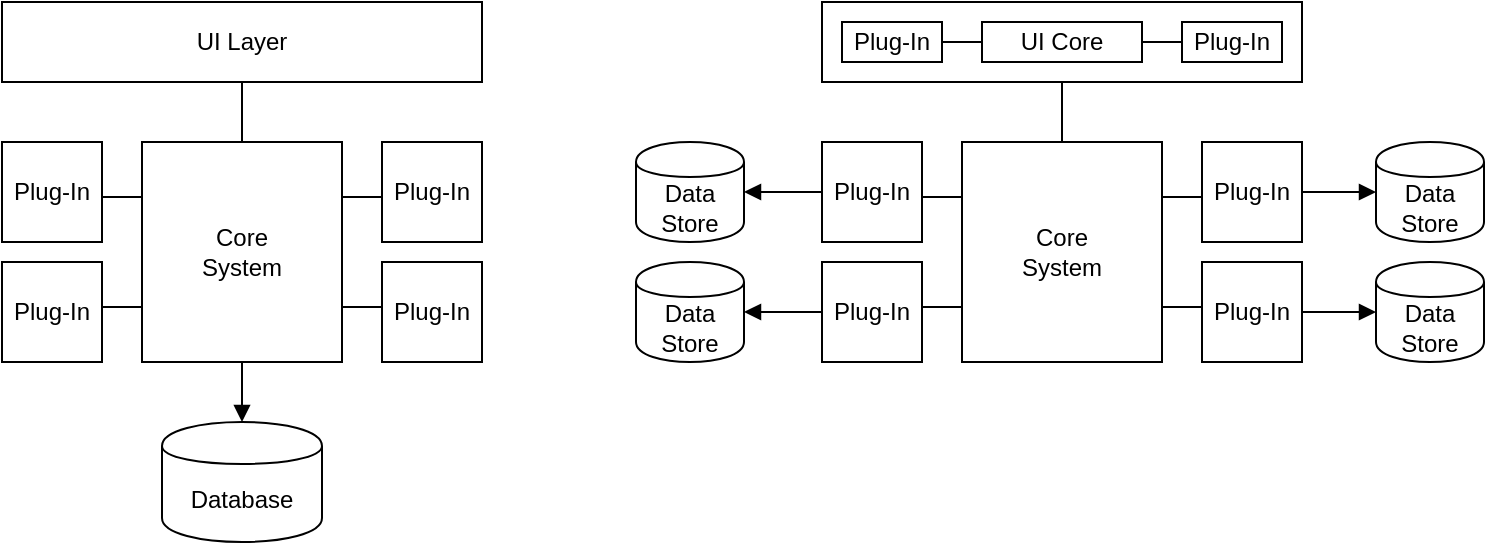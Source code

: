 <mxfile version="13.1.3">
    <diagram id="6hGFLwfOUW9BJ-s0fimq" name="Page-1">
        <mxGraphModel dx="647" dy="907" grid="1" gridSize="10" guides="1" tooltips="1" connect="1" arrows="1" fold="1" page="1" pageScale="1" pageWidth="827" pageHeight="1169" math="0" shadow="0">
            <root>
                <mxCell id="0"/>
                <mxCell id="1" parent="0"/>
                <mxCell id="99" value="" style="group" vertex="1" connectable="0" parent="1">
                    <mxGeometry x="40" y="40" width="240" height="180" as="geometry"/>
                </mxCell>
                <mxCell id="69" value="Plug-In" style="whiteSpace=wrap;html=1;aspect=fixed;fillColor=none;" vertex="1" parent="99">
                    <mxGeometry y="70" width="50" height="50" as="geometry"/>
                </mxCell>
                <mxCell id="70" value="Plug-In" style="whiteSpace=wrap;html=1;aspect=fixed;fillColor=none;" vertex="1" parent="99">
                    <mxGeometry y="130" width="50" height="50" as="geometry"/>
                </mxCell>
                <mxCell id="75" style="edgeStyle=orthogonalEdgeStyle;rounded=0;orthogonalLoop=1;jettySize=auto;html=1;exitX=1;exitY=0.25;exitDx=0;exitDy=0;endArrow=none;endFill=0;" edge="1" parent="99" source="71">
                    <mxGeometry relative="1" as="geometry">
                        <mxPoint x="190" y="97.524" as="targetPoint"/>
                    </mxGeometry>
                </mxCell>
                <mxCell id="78" style="edgeStyle=orthogonalEdgeStyle;rounded=0;orthogonalLoop=1;jettySize=auto;html=1;exitX=1;exitY=0.75;exitDx=0;exitDy=0;endArrow=none;endFill=0;" edge="1" parent="99" source="71">
                    <mxGeometry relative="1" as="geometry">
                        <mxPoint x="190" y="152.286" as="targetPoint"/>
                    </mxGeometry>
                </mxCell>
                <mxCell id="79" style="edgeStyle=orthogonalEdgeStyle;rounded=0;orthogonalLoop=1;jettySize=auto;html=1;exitX=0;exitY=0.25;exitDx=0;exitDy=0;endArrow=none;endFill=0;" edge="1" parent="99" source="71">
                    <mxGeometry relative="1" as="geometry">
                        <mxPoint x="50" y="97.524" as="targetPoint"/>
                    </mxGeometry>
                </mxCell>
                <mxCell id="80" style="edgeStyle=orthogonalEdgeStyle;rounded=0;orthogonalLoop=1;jettySize=auto;html=1;exitX=0;exitY=0.75;exitDx=0;exitDy=0;endArrow=none;endFill=0;" edge="1" parent="99" source="71">
                    <mxGeometry relative="1" as="geometry">
                        <mxPoint x="50" y="152.286" as="targetPoint"/>
                    </mxGeometry>
                </mxCell>
                <mxCell id="71" value="Core&lt;br&gt;System" style="rounded=0;whiteSpace=wrap;html=1;fillColor=none;" vertex="1" parent="99">
                    <mxGeometry x="70" y="70" width="100" height="110" as="geometry"/>
                </mxCell>
                <mxCell id="73" value="Plug-In" style="whiteSpace=wrap;html=1;aspect=fixed;fillColor=none;" vertex="1" parent="99">
                    <mxGeometry x="190" y="130" width="50" height="50" as="geometry"/>
                </mxCell>
                <mxCell id="76" value="Plug-In" style="whiteSpace=wrap;html=1;aspect=fixed;fillColor=none;" vertex="1" parent="99">
                    <mxGeometry x="190" y="70" width="50" height="50" as="geometry"/>
                </mxCell>
                <mxCell id="82" style="edgeStyle=orthogonalEdgeStyle;rounded=0;orthogonalLoop=1;jettySize=auto;html=1;entryX=0.5;entryY=0;entryDx=0;entryDy=0;endArrow=none;endFill=0;" edge="1" parent="99" source="81" target="71">
                    <mxGeometry relative="1" as="geometry"/>
                </mxCell>
                <mxCell id="81" value="UI Layer" style="rounded=0;whiteSpace=wrap;html=1;fillColor=none;" vertex="1" parent="99">
                    <mxGeometry width="240" height="40" as="geometry"/>
                </mxCell>
                <mxCell id="100" value="" style="group" vertex="1" connectable="0" parent="1">
                    <mxGeometry x="450" y="40" width="240" height="180" as="geometry"/>
                </mxCell>
                <mxCell id="93" value="" style="rounded=0;whiteSpace=wrap;html=1;fillColor=none;" vertex="1" parent="100">
                    <mxGeometry width="240" height="40" as="geometry"/>
                </mxCell>
                <mxCell id="83" value="Plug-In" style="whiteSpace=wrap;html=1;aspect=fixed;fillColor=none;" vertex="1" parent="100">
                    <mxGeometry y="70" width="50" height="50" as="geometry"/>
                </mxCell>
                <mxCell id="84" value="Plug-In" style="whiteSpace=wrap;html=1;aspect=fixed;fillColor=none;" vertex="1" parent="100">
                    <mxGeometry y="130" width="50" height="50" as="geometry"/>
                </mxCell>
                <mxCell id="85" style="edgeStyle=orthogonalEdgeStyle;rounded=0;orthogonalLoop=1;jettySize=auto;html=1;exitX=1;exitY=0.25;exitDx=0;exitDy=0;endArrow=none;endFill=0;" edge="1" parent="100" source="89">
                    <mxGeometry relative="1" as="geometry">
                        <mxPoint x="190" y="97.524" as="targetPoint"/>
                    </mxGeometry>
                </mxCell>
                <mxCell id="86" style="edgeStyle=orthogonalEdgeStyle;rounded=0;orthogonalLoop=1;jettySize=auto;html=1;exitX=1;exitY=0.75;exitDx=0;exitDy=0;endArrow=none;endFill=0;" edge="1" parent="100" source="89">
                    <mxGeometry relative="1" as="geometry">
                        <mxPoint x="190" y="152.286" as="targetPoint"/>
                    </mxGeometry>
                </mxCell>
                <mxCell id="87" style="edgeStyle=orthogonalEdgeStyle;rounded=0;orthogonalLoop=1;jettySize=auto;html=1;exitX=0;exitY=0.25;exitDx=0;exitDy=0;endArrow=none;endFill=0;" edge="1" parent="100" source="89">
                    <mxGeometry relative="1" as="geometry">
                        <mxPoint x="50" y="97.524" as="targetPoint"/>
                    </mxGeometry>
                </mxCell>
                <mxCell id="88" style="edgeStyle=orthogonalEdgeStyle;rounded=0;orthogonalLoop=1;jettySize=auto;html=1;exitX=0;exitY=0.75;exitDx=0;exitDy=0;endArrow=none;endFill=0;" edge="1" parent="100" source="89">
                    <mxGeometry relative="1" as="geometry">
                        <mxPoint x="50" y="152.286" as="targetPoint"/>
                    </mxGeometry>
                </mxCell>
                <mxCell id="89" value="Core&lt;br&gt;System" style="rounded=0;whiteSpace=wrap;html=1;fillColor=none;" vertex="1" parent="100">
                    <mxGeometry x="70" y="70" width="100" height="110" as="geometry"/>
                </mxCell>
                <mxCell id="90" value="Plug-In" style="whiteSpace=wrap;html=1;aspect=fixed;fillColor=none;" vertex="1" parent="100">
                    <mxGeometry x="190" y="130" width="50" height="50" as="geometry"/>
                </mxCell>
                <mxCell id="91" value="Plug-In" style="whiteSpace=wrap;html=1;aspect=fixed;fillColor=none;" vertex="1" parent="100">
                    <mxGeometry x="190" y="70" width="50" height="50" as="geometry"/>
                </mxCell>
                <mxCell id="92" style="edgeStyle=orthogonalEdgeStyle;rounded=0;orthogonalLoop=1;jettySize=auto;html=1;entryX=0.5;entryY=0;entryDx=0;entryDy=0;endArrow=none;endFill=0;" edge="1" parent="100" source="93" target="89">
                    <mxGeometry relative="1" as="geometry"/>
                </mxCell>
                <mxCell id="94" value="Plug-In" style="rounded=0;whiteSpace=wrap;html=1;fillColor=none;" vertex="1" parent="100">
                    <mxGeometry x="10" y="10" width="50" height="20" as="geometry"/>
                </mxCell>
                <mxCell id="95" value="Plug-In" style="rounded=0;whiteSpace=wrap;html=1;fillColor=none;" vertex="1" parent="100">
                    <mxGeometry x="180" y="10" width="50" height="20" as="geometry"/>
                </mxCell>
                <mxCell id="97" style="edgeStyle=orthogonalEdgeStyle;rounded=0;orthogonalLoop=1;jettySize=auto;html=1;exitX=0;exitY=0.5;exitDx=0;exitDy=0;entryX=1;entryY=0.5;entryDx=0;entryDy=0;endArrow=none;endFill=0;" edge="1" parent="100" source="96" target="94">
                    <mxGeometry relative="1" as="geometry"/>
                </mxCell>
                <mxCell id="98" style="edgeStyle=orthogonalEdgeStyle;rounded=0;orthogonalLoop=1;jettySize=auto;html=1;entryX=0;entryY=0.5;entryDx=0;entryDy=0;endArrow=none;endFill=0;" edge="1" parent="100" source="96" target="95">
                    <mxGeometry relative="1" as="geometry"/>
                </mxCell>
                <mxCell id="96" value="UI Core" style="rounded=0;whiteSpace=wrap;html=1;fillColor=none;" vertex="1" parent="100">
                    <mxGeometry x="80" y="10" width="80" height="20" as="geometry"/>
                </mxCell>
                <mxCell id="101" style="edgeStyle=orthogonalEdgeStyle;rounded=0;orthogonalLoop=1;jettySize=auto;html=1;endArrow=block;endFill=1;entryX=0.5;entryY=0;entryDx=0;entryDy=0;" edge="1" parent="1" source="71" target="102">
                    <mxGeometry relative="1" as="geometry">
                        <mxPoint x="160" y="260" as="targetPoint"/>
                    </mxGeometry>
                </mxCell>
                <mxCell id="102" value="Database" style="shape=cylinder;whiteSpace=wrap;html=1;boundedLbl=1;backgroundOutline=1;fillColor=none;" vertex="1" parent="1">
                    <mxGeometry x="120" y="250" width="80" height="60" as="geometry"/>
                </mxCell>
                <mxCell id="104" value="Data&lt;br&gt;Store" style="shape=cylinder;whiteSpace=wrap;html=1;boundedLbl=1;backgroundOutline=1;fillColor=none;" vertex="1" parent="1">
                    <mxGeometry x="357" y="110" width="54" height="50" as="geometry"/>
                </mxCell>
                <mxCell id="105" style="edgeStyle=orthogonalEdgeStyle;rounded=0;orthogonalLoop=1;jettySize=auto;html=1;entryX=1;entryY=0.5;entryDx=0;entryDy=0;endArrow=block;endFill=1;startArrow=none;startFill=0;" edge="1" parent="1" source="83" target="104">
                    <mxGeometry relative="1" as="geometry"/>
                </mxCell>
                <mxCell id="106" value="Data&lt;br&gt;Store" style="shape=cylinder;whiteSpace=wrap;html=1;boundedLbl=1;backgroundOutline=1;fillColor=none;" vertex="1" parent="1">
                    <mxGeometry x="357" y="170" width="54" height="50" as="geometry"/>
                </mxCell>
                <mxCell id="107" style="edgeStyle=orthogonalEdgeStyle;rounded=0;orthogonalLoop=1;jettySize=auto;html=1;entryX=1;entryY=0.5;entryDx=0;entryDy=0;startArrow=none;startFill=0;endArrow=block;endFill=1;" edge="1" parent="1" source="84" target="106">
                    <mxGeometry relative="1" as="geometry"/>
                </mxCell>
                <mxCell id="108" value="Data&lt;br&gt;Store" style="shape=cylinder;whiteSpace=wrap;html=1;boundedLbl=1;backgroundOutline=1;fillColor=none;" vertex="1" parent="1">
                    <mxGeometry x="727" y="110" width="54" height="50" as="geometry"/>
                </mxCell>
                <mxCell id="109" style="edgeStyle=orthogonalEdgeStyle;rounded=0;orthogonalLoop=1;jettySize=auto;html=1;startArrow=none;startFill=0;endArrow=block;endFill=1;" edge="1" parent="1" source="91" target="108">
                    <mxGeometry relative="1" as="geometry"/>
                </mxCell>
                <mxCell id="110" value="Data&lt;br&gt;Store" style="shape=cylinder;whiteSpace=wrap;html=1;boundedLbl=1;backgroundOutline=1;fillColor=none;" vertex="1" parent="1">
                    <mxGeometry x="727" y="170" width="54" height="50" as="geometry"/>
                </mxCell>
                <mxCell id="111" style="edgeStyle=orthogonalEdgeStyle;rounded=0;orthogonalLoop=1;jettySize=auto;html=1;entryX=0;entryY=0.5;entryDx=0;entryDy=0;startArrow=none;startFill=0;endArrow=block;endFill=1;" edge="1" parent="1" source="90" target="110">
                    <mxGeometry relative="1" as="geometry"/>
                </mxCell>
            </root>
        </mxGraphModel>
    </diagram>
</mxfile>